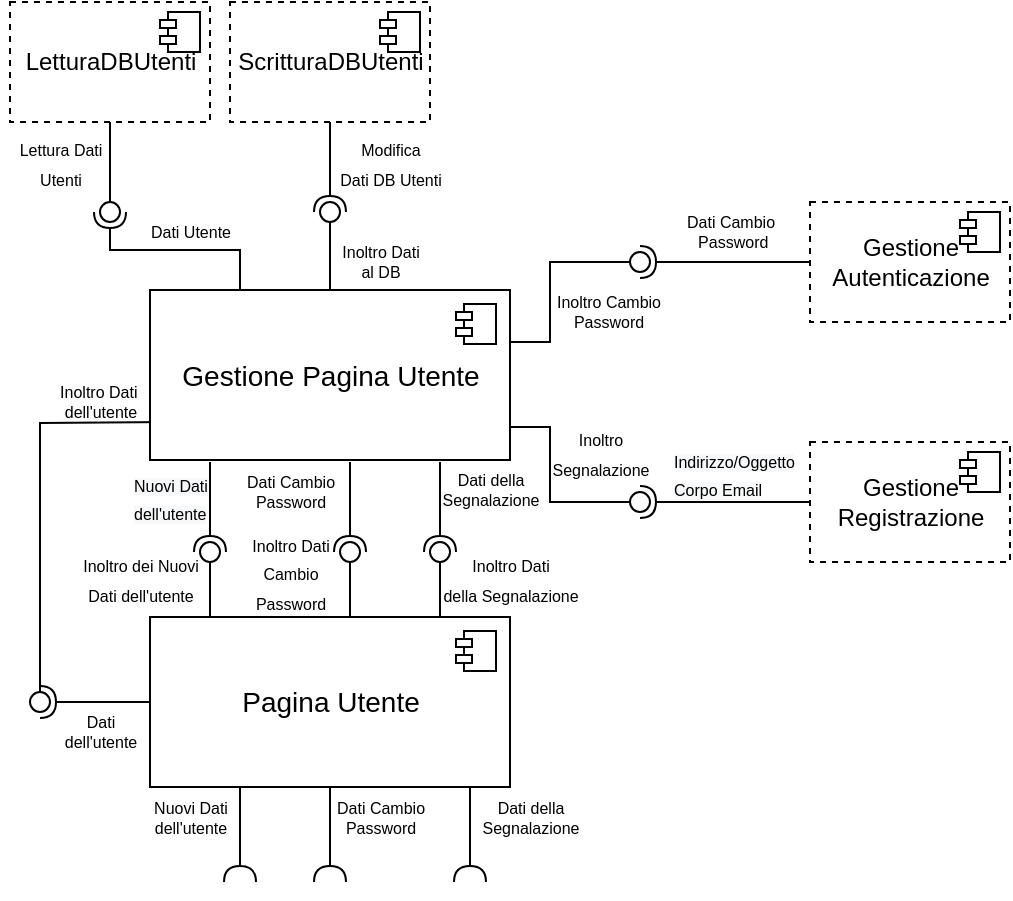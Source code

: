 <mxfile version="14.6.13" type="device"><diagram name="Pagina-1" id="r0RVuna3pJHe9un1B9BG"><mxGraphModel dx="1086" dy="806" grid="1" gridSize="10" guides="1" tooltips="1" connect="1" arrows="1" fold="1" page="1" pageScale="1" pageWidth="827" pageHeight="1169" math="0" shadow="0"><root><mxCell id="0"/><mxCell id="1" parent="0"/><mxCell id="H4ukXT3jNgYUMfE9LZ1h-42" value="" style="rounded=0;orthogonalLoop=1;jettySize=auto;html=1;endArrow=halfCircle;endFill=0;endSize=6;strokeWidth=1;sketch=0;fontSize=12;curved=1;exitX=0.25;exitY=1;exitDx=0;exitDy=0;" parent="1" target="H4ukXT3jNgYUMfE9LZ1h-44" edge="1"><mxGeometry relative="1" as="geometry"><mxPoint x="180.0" y="320" as="sourcePoint"/></mxGeometry></mxCell><mxCell id="H4ukXT3jNgYUMfE9LZ1h-43" value="" style="rounded=0;orthogonalLoop=1;jettySize=auto;html=1;endArrow=oval;endFill=0;sketch=0;sourcePerimeterSpacing=0;targetPerimeterSpacing=0;endSize=10;fontSize=12;curved=1;exitX=0.25;exitY=0;exitDx=0;exitDy=0;" parent="1" target="H4ukXT3jNgYUMfE9LZ1h-44" edge="1"><mxGeometry relative="1" as="geometry"><mxPoint x="180.0" y="400" as="sourcePoint"/></mxGeometry></mxCell><mxCell id="H4ukXT3jNgYUMfE9LZ1h-44" value="" style="ellipse;whiteSpace=wrap;html=1;align=center;aspect=fixed;fillColor=none;strokeColor=none;resizable=0;perimeter=centerPerimeter;rotatable=0;allowArrows=0;points=[];outlineConnect=1;fontSize=16;" parent="1" vertex="1"><mxGeometry x="175" y="360" width="10" height="10" as="geometry"/></mxCell><mxCell id="H4ukXT3jNgYUMfE9LZ1h-46" value="" style="rounded=0;orthogonalLoop=1;jettySize=auto;html=1;endArrow=halfCircle;endFill=0;endSize=6;strokeWidth=1;sketch=0;fontSize=12;curved=1;exitX=0.25;exitY=1;exitDx=0;exitDy=0;" parent="1" edge="1"><mxGeometry relative="1" as="geometry"><mxPoint x="250" y="320" as="sourcePoint"/><mxPoint x="250" y="365" as="targetPoint"/><Array as="points"><mxPoint x="250" y="350"/></Array></mxGeometry></mxCell><mxCell id="H4ukXT3jNgYUMfE9LZ1h-47" value="" style="rounded=0;orthogonalLoop=1;jettySize=auto;html=1;endArrow=oval;endFill=0;sketch=0;sourcePerimeterSpacing=0;targetPerimeterSpacing=0;endSize=10;fontSize=12;curved=1;exitX=0.25;exitY=0;exitDx=0;exitDy=0;" parent="1" edge="1"><mxGeometry relative="1" as="geometry"><mxPoint x="250" y="400" as="sourcePoint"/><mxPoint x="250" y="365" as="targetPoint"/></mxGeometry></mxCell><mxCell id="H4ukXT3jNgYUMfE9LZ1h-48" value="" style="ellipse;whiteSpace=wrap;html=1;align=center;aspect=fixed;fillColor=none;strokeColor=none;resizable=0;perimeter=centerPerimeter;rotatable=0;allowArrows=0;points=[];outlineConnect=1;fontSize=16;" parent="1" vertex="1"><mxGeometry x="255" y="360" width="10" height="10" as="geometry"/></mxCell><mxCell id="H4ukXT3jNgYUMfE9LZ1h-52" value="" style="rounded=0;orthogonalLoop=1;jettySize=auto;html=1;endArrow=halfCircle;endFill=0;endSize=6;strokeWidth=1;sketch=0;fontSize=12;curved=1;exitX=0.25;exitY=1;exitDx=0;exitDy=0;" parent="1" target="H4ukXT3jNgYUMfE9LZ1h-54" edge="1"><mxGeometry relative="1" as="geometry"><mxPoint x="295" y="320" as="sourcePoint"/></mxGeometry></mxCell><mxCell id="H4ukXT3jNgYUMfE9LZ1h-53" value="" style="rounded=0;orthogonalLoop=1;jettySize=auto;html=1;endArrow=oval;endFill=0;sketch=0;sourcePerimeterSpacing=0;targetPerimeterSpacing=0;endSize=10;fontSize=12;curved=1;exitX=0.25;exitY=0;exitDx=0;exitDy=0;" parent="1" target="H4ukXT3jNgYUMfE9LZ1h-54" edge="1"><mxGeometry relative="1" as="geometry"><mxPoint x="295" y="400" as="sourcePoint"/></mxGeometry></mxCell><mxCell id="H4ukXT3jNgYUMfE9LZ1h-54" value="" style="ellipse;whiteSpace=wrap;html=1;align=center;aspect=fixed;fillColor=none;strokeColor=none;resizable=0;perimeter=centerPerimeter;rotatable=0;allowArrows=0;points=[];outlineConnect=1;fontSize=16;" parent="1" vertex="1"><mxGeometry x="290" y="360" width="10" height="10" as="geometry"/></mxCell><mxCell id="H4ukXT3jNgYUMfE9LZ1h-62" value="" style="rounded=0;orthogonalLoop=1;jettySize=auto;html=1;endArrow=halfCircle;endFill=0;endSize=6;strokeWidth=1;sketch=0;fontSize=12;curved=1;exitX=0.5;exitY=1;exitDx=0;exitDy=0;" parent="1" edge="1" source="Fp22pYawqc-YLbe4XY1s-35"><mxGeometry relative="1" as="geometry"><mxPoint x="240" y="160" as="sourcePoint"/><mxPoint x="240" y="195" as="targetPoint"/></mxGeometry></mxCell><mxCell id="H4ukXT3jNgYUMfE9LZ1h-63" value="" style="rounded=0;orthogonalLoop=1;jettySize=auto;html=1;endArrow=oval;endFill=0;sketch=0;sourcePerimeterSpacing=0;targetPerimeterSpacing=0;endSize=10;fontSize=12;curved=1;exitX=0.25;exitY=0;exitDx=0;exitDy=0;" parent="1" target="H4ukXT3jNgYUMfE9LZ1h-64" edge="1"><mxGeometry relative="1" as="geometry"><mxPoint x="240" y="240" as="sourcePoint"/></mxGeometry></mxCell><mxCell id="H4ukXT3jNgYUMfE9LZ1h-64" value="" style="ellipse;whiteSpace=wrap;html=1;align=center;aspect=fixed;fillColor=none;strokeColor=none;resizable=0;perimeter=centerPerimeter;rotatable=0;allowArrows=0;points=[];outlineConnect=1;fontSize=16;" parent="1" vertex="1"><mxGeometry x="235" y="190" width="10" height="10" as="geometry"/></mxCell><mxCell id="H4ukXT3jNgYUMfE9LZ1h-67" value="" style="rounded=0;orthogonalLoop=1;jettySize=auto;html=1;endArrow=halfCircle;endFill=0;endSize=6;strokeWidth=1;sketch=0;fontSize=12;curved=1;entryX=0.471;entryY=-0.038;entryDx=0;entryDy=0;entryPerimeter=0;exitX=0;exitY=0.5;exitDx=0;exitDy=0;" parent="1" source="Fp22pYawqc-YLbe4XY1s-5" target="H4ukXT3jNgYUMfE9LZ1h-69" edge="1"><mxGeometry relative="1" as="geometry"><mxPoint x="490" y="220" as="sourcePoint"/></mxGeometry></mxCell><mxCell id="H4ukXT3jNgYUMfE9LZ1h-68" value="" style="rounded=0;orthogonalLoop=1;jettySize=auto;html=1;endArrow=oval;endFill=0;sketch=0;sourcePerimeterSpacing=0;targetPerimeterSpacing=0;endSize=10;fontSize=12;exitX=1;exitY=0.25;exitDx=0;exitDy=0;edgeStyle=orthogonalEdgeStyle;" parent="1" target="H4ukXT3jNgYUMfE9LZ1h-69" edge="1"><mxGeometry relative="1" as="geometry"><mxPoint x="320" y="260" as="sourcePoint"/><Array as="points"><mxPoint x="350" y="260"/><mxPoint x="350" y="220"/></Array></mxGeometry></mxCell><mxCell id="H4ukXT3jNgYUMfE9LZ1h-69" value="" style="ellipse;whiteSpace=wrap;html=1;align=center;aspect=fixed;fillColor=none;strokeColor=none;resizable=0;perimeter=centerPerimeter;rotatable=0;allowArrows=0;points=[];outlineConnect=1;fontSize=16;" parent="1" vertex="1"><mxGeometry x="390" y="215" width="10" height="10" as="geometry"/></mxCell><mxCell id="H4ukXT3jNgYUMfE9LZ1h-70" value="" style="rounded=0;orthogonalLoop=1;jettySize=auto;html=1;endArrow=halfCircle;endFill=0;endSize=6;strokeWidth=1;sketch=0;fontSize=12;curved=1;exitX=0;exitY=0.5;exitDx=0;exitDy=0;" parent="1" source="Fp22pYawqc-YLbe4XY1s-1" target="H4ukXT3jNgYUMfE9LZ1h-72" edge="1"><mxGeometry relative="1" as="geometry"><mxPoint x="440" y="340" as="sourcePoint"/><mxPoint x="400" y="340" as="targetPoint"/></mxGeometry></mxCell><mxCell id="H4ukXT3jNgYUMfE9LZ1h-71" value="" style="rounded=0;orthogonalLoop=1;jettySize=auto;html=1;endArrow=oval;endFill=0;sketch=0;sourcePerimeterSpacing=0;targetPerimeterSpacing=0;endSize=10;fontSize=12;exitX=1;exitY=0.25;exitDx=0;exitDy=0;edgeStyle=orthogonalEdgeStyle;" parent="1" target="H4ukXT3jNgYUMfE9LZ1h-72" edge="1"><mxGeometry relative="1" as="geometry"><mxPoint x="320" y="302.5" as="sourcePoint"/><Array as="points"><mxPoint x="350" y="303"/><mxPoint x="350" y="340"/></Array></mxGeometry></mxCell><mxCell id="H4ukXT3jNgYUMfE9LZ1h-72" value="" style="ellipse;whiteSpace=wrap;html=1;align=center;aspect=fixed;fillColor=none;strokeColor=none;resizable=0;perimeter=centerPerimeter;rotatable=0;allowArrows=0;points=[];outlineConnect=1;fontSize=16;" parent="1" vertex="1"><mxGeometry x="390" y="335" width="10" height="10" as="geometry"/></mxCell><mxCell id="H4ukXT3jNgYUMfE9LZ1h-76" value="" style="rounded=0;orthogonalLoop=1;jettySize=auto;html=1;endArrow=halfCircle;endFill=0;endSize=6;strokeWidth=1;sketch=0;fontSize=12;curved=1;exitX=0;exitY=0.5;exitDx=0;exitDy=0;" parent="1" target="H4ukXT3jNgYUMfE9LZ1h-78" edge="1"><mxGeometry relative="1" as="geometry"><mxPoint x="160" y="440" as="sourcePoint"/></mxGeometry></mxCell><mxCell id="H4ukXT3jNgYUMfE9LZ1h-77" value="" style="rounded=0;orthogonalLoop=1;jettySize=auto;html=1;endArrow=oval;endFill=0;sketch=0;sourcePerimeterSpacing=0;targetPerimeterSpacing=0;endSize=10;fontSize=12;exitX=0;exitY=0.75;exitDx=0;exitDy=0;edgeStyle=orthogonalEdgeStyle;" parent="1" target="H4ukXT3jNgYUMfE9LZ1h-78" edge="1"><mxGeometry relative="1" as="geometry"><mxPoint x="160" y="300.0" as="sourcePoint"/></mxGeometry></mxCell><mxCell id="H4ukXT3jNgYUMfE9LZ1h-78" value="" style="ellipse;whiteSpace=wrap;html=1;align=center;aspect=fixed;fillColor=none;strokeColor=none;resizable=0;perimeter=centerPerimeter;rotatable=0;allowArrows=0;points=[];outlineConnect=1;fontSize=16;" parent="1" vertex="1"><mxGeometry x="90" y="435" width="10" height="10" as="geometry"/></mxCell><mxCell id="Fp22pYawqc-YLbe4XY1s-1" value="Gestione&lt;br&gt;Registrazione" style="html=1;dropTarget=0;dashed=1;" vertex="1" parent="1"><mxGeometry x="480" y="310" width="100" height="60" as="geometry"/></mxCell><mxCell id="Fp22pYawqc-YLbe4XY1s-2" value="" style="shape=module;jettyWidth=8;jettyHeight=4;" vertex="1" parent="Fp22pYawqc-YLbe4XY1s-1"><mxGeometry x="1" width="20" height="20" relative="1" as="geometry"><mxPoint x="-25" y="5" as="offset"/></mxGeometry></mxCell><mxCell id="Fp22pYawqc-YLbe4XY1s-3" value="&lt;font style=&quot;font-size: 8px&quot;&gt;&lt;span style=&quot;color: rgb(0 , 0 , 0) ; font-family: &amp;#34;helvetica&amp;#34; ; font-style: normal ; font-weight: 400 ; letter-spacing: normal ; text-align: center ; text-indent: 0px ; text-transform: none ; word-spacing: 0px ; background-color: rgb(248 , 249 , 250) ; display: inline ; float: none&quot;&gt;Indirizzo/Oggetto&lt;/span&gt;&lt;br style=&quot;color: rgb(0 , 0 , 0) ; font-family: &amp;#34;helvetica&amp;#34; ; font-style: normal ; font-weight: 400 ; letter-spacing: normal ; text-align: center ; text-indent: 0px ; text-transform: none ; word-spacing: 0px ; background-color: rgb(248 , 249 , 250)&quot;&gt;&lt;span style=&quot;color: rgb(0 , 0 , 0) ; font-family: &amp;#34;helvetica&amp;#34; ; font-style: normal ; font-weight: 400 ; letter-spacing: normal ; text-align: center ; text-indent: 0px ; text-transform: none ; word-spacing: 0px ; background-color: rgb(248 , 249 , 250) ; display: inline ; float: none&quot;&gt;Corpo Email&lt;/span&gt;&lt;/font&gt;" style="text;whiteSpace=wrap;html=1;" vertex="1" parent="1"><mxGeometry x="410" y="305" width="60" height="40" as="geometry"/></mxCell><mxCell id="Fp22pYawqc-YLbe4XY1s-4" value="&lt;font style=&quot;font-size: 8px&quot;&gt;Inoltro&lt;br&gt;Segnalazione&lt;/font&gt;" style="text;html=1;align=center;verticalAlign=middle;resizable=0;points=[];autosize=1;strokeColor=none;spacing=0;" vertex="1" parent="1"><mxGeometry x="345" y="295" width="60" height="40" as="geometry"/></mxCell><mxCell id="Fp22pYawqc-YLbe4XY1s-5" value="Gestione&lt;br&gt;Autenticazione" style="html=1;dropTarget=0;dashed=1;" vertex="1" parent="1"><mxGeometry x="480" y="190" width="100" height="60" as="geometry"/></mxCell><mxCell id="Fp22pYawqc-YLbe4XY1s-6" value="" style="shape=module;jettyWidth=8;jettyHeight=4;" vertex="1" parent="Fp22pYawqc-YLbe4XY1s-5"><mxGeometry x="1" width="20" height="20" relative="1" as="geometry"><mxPoint x="-25" y="5" as="offset"/></mxGeometry></mxCell><mxCell id="Fp22pYawqc-YLbe4XY1s-7" value="Dati Cambio&lt;br&gt;&amp;nbsp;Password" style="text;html=1;align=center;verticalAlign=middle;resizable=0;points=[];autosize=1;strokeColor=none;fontSize=8;" vertex="1" parent="1"><mxGeometry x="410" y="190" width="60" height="30" as="geometry"/></mxCell><mxCell id="Fp22pYawqc-YLbe4XY1s-8" value="&lt;font face=&quot;arial, sans-serif&quot;&gt;Inoltro Cambio&lt;br&gt;&lt;/font&gt;Password" style="text;html=1;align=center;verticalAlign=middle;resizable=0;points=[];autosize=1;strokeColor=none;fontSize=8;" vertex="1" parent="1"><mxGeometry x="344" y="230" width="70" height="30" as="geometry"/></mxCell><mxCell id="Fp22pYawqc-YLbe4XY1s-9" value="&lt;font style=&quot;font-size: 14px&quot;&gt;&lt;font face=&quot;arial, sans-serif&quot; style=&quot;font-size: 14px&quot;&gt;Pagina&amp;nbsp;&lt;/font&gt;Utente&lt;/font&gt;" style="html=1;dropTarget=0;" vertex="1" parent="1"><mxGeometry x="150" y="397.5" width="180" height="85" as="geometry"/></mxCell><mxCell id="Fp22pYawqc-YLbe4XY1s-10" value="" style="shape=module;jettyWidth=8;jettyHeight=4;" vertex="1" parent="Fp22pYawqc-YLbe4XY1s-9"><mxGeometry x="1" width="20" height="20" relative="1" as="geometry"><mxPoint x="-27" y="7" as="offset"/></mxGeometry></mxCell><mxCell id="Fp22pYawqc-YLbe4XY1s-13" value="&lt;font style=&quot;font-size: 8px&quot;&gt;Inoltro dei Nuovi&lt;br&gt;Dati dell'utente&lt;/font&gt;" style="text;html=1;align=center;verticalAlign=middle;resizable=0;points=[];autosize=1;strokeColor=none;spacing=0;" vertex="1" parent="1"><mxGeometry x="110" y="357.5" width="70" height="40" as="geometry"/></mxCell><mxCell id="Fp22pYawqc-YLbe4XY1s-14" value="&lt;font style=&quot;font-size: 8px&quot;&gt;&lt;span style=&quot;color: rgb(0 , 0 , 0) ; font-family: &amp;#34;helvetica&amp;#34; ; font-style: normal ; font-weight: 400 ; letter-spacing: normal ; text-align: center ; text-indent: 0px ; text-transform: none ; word-spacing: 0px ; background-color: rgb(248 , 249 , 250) ; display: inline ; float: none&quot;&gt;Nuovi&amp;nbsp;&lt;/span&gt;&lt;span style=&quot;color: rgb(0 , 0 , 0) ; font-family: &amp;#34;helvetica&amp;#34; ; font-style: normal ; font-weight: 400 ; letter-spacing: normal ; text-align: center ; text-indent: 0px ; text-transform: none ; word-spacing: 0px ; background-color: rgb(248 , 249 , 250) ; display: inline ; float: none&quot;&gt;Dati &lt;br&gt;dell'utente&lt;/span&gt;&lt;/font&gt;" style="text;whiteSpace=wrap;html=1;spacing=0;" vertex="1" parent="1"><mxGeometry x="142" y="319" width="35" height="40" as="geometry"/></mxCell><mxCell id="Fp22pYawqc-YLbe4XY1s-15" value="&lt;font style=&quot;font-size: 8px&quot;&gt;Inoltro Dati&lt;br&gt;della Segnalazione&lt;/font&gt;" style="text;html=1;align=center;verticalAlign=middle;resizable=0;points=[];autosize=1;strokeColor=none;spacing=0;" vertex="1" parent="1"><mxGeometry x="290" y="357.5" width="80" height="40" as="geometry"/></mxCell><mxCell id="Fp22pYawqc-YLbe4XY1s-16" value="&lt;font style=&quot;font-size: 8px&quot;&gt;Inoltro Dati&lt;br&gt;Cambio &lt;br&gt;Password&lt;br&gt;&lt;/font&gt;" style="text;html=1;align=center;verticalAlign=middle;resizable=0;points=[];autosize=1;strokeColor=none;spacing=0;" vertex="1" parent="1"><mxGeometry x="195" y="350" width="50" height="50" as="geometry"/></mxCell><mxCell id="Fp22pYawqc-YLbe4XY1s-17" value="Dati&lt;br style=&quot;font-size: 8px;&quot;&gt;dell'utente" style="text;html=1;align=center;verticalAlign=middle;resizable=0;points=[];autosize=1;strokeColor=none;spacing=0;fontSize=8;" vertex="1" parent="1"><mxGeometry x="100" y="440" width="50" height="30" as="geometry"/></mxCell><mxCell id="Fp22pYawqc-YLbe4XY1s-18" value="Inoltro Dati&amp;nbsp;&lt;br&gt;dell'utente" style="text;html=1;align=center;verticalAlign=middle;resizable=0;points=[];autosize=1;strokeColor=none;fontSize=8;" vertex="1" parent="1"><mxGeometry x="95" y="275" width="60" height="30" as="geometry"/></mxCell><mxCell id="Fp22pYawqc-YLbe4XY1s-20" value="" style="rounded=0;orthogonalLoop=1;jettySize=auto;html=1;endArrow=halfCircle;endFill=0;endSize=6;strokeWidth=1;fontSize=8;exitX=0.25;exitY=1;exitDx=0;exitDy=0;" edge="1" parent="1" source="Fp22pYawqc-YLbe4XY1s-9"><mxGeometry relative="1" as="geometry"><mxPoint x="185" y="505" as="sourcePoint"/><mxPoint x="195" y="530" as="targetPoint"/><Array as="points"><mxPoint x="195" y="530"/></Array></mxGeometry></mxCell><mxCell id="Fp22pYawqc-YLbe4XY1s-22" value="Nuovi Dati&lt;br&gt;dell'utente" style="text;html=1;align=center;verticalAlign=middle;resizable=0;points=[];autosize=1;strokeColor=none;fontSize=8;" vertex="1" parent="1"><mxGeometry x="145" y="482.5" width="50" height="30" as="geometry"/></mxCell><mxCell id="Fp22pYawqc-YLbe4XY1s-23" value="" style="rounded=0;orthogonalLoop=1;jettySize=auto;html=1;endArrow=halfCircle;endFill=0;endSize=6;strokeWidth=1;fontSize=8;exitX=0.5;exitY=1;exitDx=0;exitDy=0;edgeStyle=orthogonalEdgeStyle;" edge="1" parent="1" source="Fp22pYawqc-YLbe4XY1s-9"><mxGeometry relative="1" as="geometry"><mxPoint x="205.0" y="492.5" as="sourcePoint"/><mxPoint x="240" y="530" as="targetPoint"/><Array as="points"><mxPoint x="240" y="490"/><mxPoint x="240" y="490"/></Array></mxGeometry></mxCell><mxCell id="Fp22pYawqc-YLbe4XY1s-24" value="Dati Cambio&lt;br&gt;Password" style="text;html=1;align=center;verticalAlign=middle;resizable=0;points=[];autosize=1;strokeColor=none;fontSize=8;" vertex="1" parent="1"><mxGeometry x="235" y="482.5" width="60" height="30" as="geometry"/></mxCell><mxCell id="Fp22pYawqc-YLbe4XY1s-25" value="" style="rounded=0;orthogonalLoop=1;jettySize=auto;html=1;endArrow=halfCircle;endFill=0;endSize=6;strokeWidth=1;fontSize=8;exitX=0.5;exitY=1;exitDx=0;exitDy=0;edgeStyle=orthogonalEdgeStyle;" edge="1" parent="1"><mxGeometry relative="1" as="geometry"><mxPoint x="310.0" y="482.5" as="sourcePoint"/><mxPoint x="310.0" y="530" as="targetPoint"/><Array as="points"><mxPoint x="310" y="490"/><mxPoint x="310" y="490"/></Array></mxGeometry></mxCell><mxCell id="Fp22pYawqc-YLbe4XY1s-26" value="Dati della&lt;br&gt;Segnalazione" style="text;html=1;align=center;verticalAlign=middle;resizable=0;points=[];autosize=1;strokeColor=none;fontSize=8;" vertex="1" parent="1"><mxGeometry x="310" y="482.5" width="60" height="30" as="geometry"/></mxCell><mxCell id="Fp22pYawqc-YLbe4XY1s-29" value="&lt;font face=&quot;arial, sans-serif&quot;&gt;&lt;span style=&quot;font-size: 14px&quot;&gt;Gestione Pagina Utente&lt;/span&gt;&lt;/font&gt;" style="html=1;dropTarget=0;" vertex="1" parent="1"><mxGeometry x="150" y="234" width="180" height="85" as="geometry"/></mxCell><mxCell id="Fp22pYawqc-YLbe4XY1s-30" value="" style="shape=module;jettyWidth=8;jettyHeight=4;" vertex="1" parent="Fp22pYawqc-YLbe4XY1s-29"><mxGeometry x="1" width="20" height="20" relative="1" as="geometry"><mxPoint x="-27" y="7" as="offset"/></mxGeometry></mxCell><mxCell id="Fp22pYawqc-YLbe4XY1s-31" value="Dati della&lt;br&gt;Segnalazione" style="text;html=1;align=center;verticalAlign=middle;resizable=0;points=[];autosize=1;strokeColor=none;fontSize=8;" vertex="1" parent="1"><mxGeometry x="290" y="319" width="60" height="30" as="geometry"/></mxCell><mxCell id="Fp22pYawqc-YLbe4XY1s-33" value="Dati Cambio&lt;br&gt;Password" style="text;html=1;align=center;verticalAlign=middle;resizable=0;points=[];autosize=1;strokeColor=none;fontSize=8;" vertex="1" parent="1"><mxGeometry x="190" y="320" width="60" height="30" as="geometry"/></mxCell><mxCell id="Fp22pYawqc-YLbe4XY1s-34" value="Inoltro Dati &lt;br&gt;al DB" style="text;html=1;align=center;verticalAlign=middle;resizable=0;points=[];autosize=1;strokeColor=none;fontSize=8;" vertex="1" parent="1"><mxGeometry x="240" y="205" width="50" height="30" as="geometry"/></mxCell><mxCell id="Fp22pYawqc-YLbe4XY1s-35" value="ScritturaDBUtenti" style="html=1;dropTarget=0;dashed=1;" vertex="1" parent="1"><mxGeometry x="190" y="90" width="100" height="60" as="geometry"/></mxCell><mxCell id="Fp22pYawqc-YLbe4XY1s-36" value="" style="shape=module;jettyWidth=8;jettyHeight=4;" vertex="1" parent="Fp22pYawqc-YLbe4XY1s-35"><mxGeometry x="1" width="20" height="20" relative="1" as="geometry"><mxPoint x="-25" y="5" as="offset"/></mxGeometry></mxCell><mxCell id="Fp22pYawqc-YLbe4XY1s-37" value="&lt;font style=&quot;font-size: 8px&quot;&gt;Modifica&lt;br&gt;Dati DB Utenti&lt;br&gt;&lt;/font&gt;" style="text;html=1;align=center;verticalAlign=middle;resizable=0;points=[];autosize=1;strokeColor=none;fillColor=none;" vertex="1" parent="1"><mxGeometry x="235" y="150" width="70" height="40" as="geometry"/></mxCell><mxCell id="Fp22pYawqc-YLbe4XY1s-38" value="LetturaDBUtenti" style="html=1;dropTarget=0;dashed=1;" vertex="1" parent="1"><mxGeometry x="80" y="90" width="100" height="60" as="geometry"/></mxCell><mxCell id="Fp22pYawqc-YLbe4XY1s-39" value="" style="shape=module;jettyWidth=8;jettyHeight=4;" vertex="1" parent="Fp22pYawqc-YLbe4XY1s-38"><mxGeometry x="1" width="20" height="20" relative="1" as="geometry"><mxPoint x="-25" y="5" as="offset"/></mxGeometry></mxCell><mxCell id="Fp22pYawqc-YLbe4XY1s-40" value="" style="rounded=0;orthogonalLoop=1;jettySize=auto;html=1;endArrow=none;endFill=0;fontSize=8;exitX=0.5;exitY=1;exitDx=0;exitDy=0;" edge="1" target="Fp22pYawqc-YLbe4XY1s-42" parent="1" source="Fp22pYawqc-YLbe4XY1s-38"><mxGeometry relative="1" as="geometry"><mxPoint x="120" y="195" as="sourcePoint"/></mxGeometry></mxCell><mxCell id="Fp22pYawqc-YLbe4XY1s-41" value="" style="rounded=0;orthogonalLoop=1;jettySize=auto;html=1;endArrow=halfCircle;endFill=0;entryX=0.5;entryY=0.5;entryDx=0;entryDy=0;endSize=6;strokeWidth=1;fontSize=8;exitX=0.25;exitY=0;exitDx=0;exitDy=0;edgeStyle=orthogonalEdgeStyle;" edge="1" target="Fp22pYawqc-YLbe4XY1s-42" parent="1" source="Fp22pYawqc-YLbe4XY1s-29"><mxGeometry relative="1" as="geometry"><mxPoint x="160" y="195" as="sourcePoint"/></mxGeometry></mxCell><mxCell id="Fp22pYawqc-YLbe4XY1s-42" value="" style="ellipse;whiteSpace=wrap;html=1;fontFamily=Helvetica;fontSize=12;fontColor=#000000;align=center;strokeColor=#000000;fillColor=#ffffff;points=[];aspect=fixed;resizable=0;" vertex="1" parent="1"><mxGeometry x="125" y="190" width="10" height="10" as="geometry"/></mxCell><mxCell id="Fp22pYawqc-YLbe4XY1s-43" value="&lt;span style=&quot;font-size: 8px&quot;&gt;Lettura Dati &lt;br&gt;Utenti&lt;/span&gt;" style="text;html=1;align=center;verticalAlign=middle;resizable=0;points=[];autosize=1;strokeColor=none;fillColor=none;" vertex="1" parent="1"><mxGeometry x="75" y="150" width="60" height="40" as="geometry"/></mxCell><mxCell id="Fp22pYawqc-YLbe4XY1s-44" value="Dati Utente" style="text;html=1;align=center;verticalAlign=middle;resizable=0;points=[];autosize=1;strokeColor=none;fontSize=8;" vertex="1" parent="1"><mxGeometry x="140" y="195" width="60" height="20" as="geometry"/></mxCell></root></mxGraphModel></diagram></mxfile>
